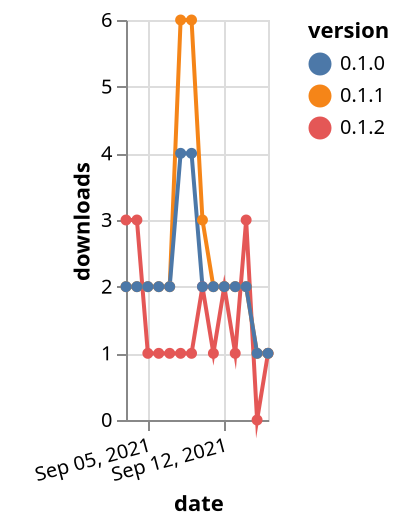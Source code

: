 {"$schema": "https://vega.github.io/schema/vega-lite/v5.json", "description": "A simple bar chart with embedded data.", "data": {"values": [{"date": "2021-09-03", "total": 599, "delta": 3, "version": "0.1.2"}, {"date": "2021-09-04", "total": 602, "delta": 3, "version": "0.1.2"}, {"date": "2021-09-05", "total": 603, "delta": 1, "version": "0.1.2"}, {"date": "2021-09-06", "total": 604, "delta": 1, "version": "0.1.2"}, {"date": "2021-09-07", "total": 605, "delta": 1, "version": "0.1.2"}, {"date": "2021-09-08", "total": 606, "delta": 1, "version": "0.1.2"}, {"date": "2021-09-09", "total": 607, "delta": 1, "version": "0.1.2"}, {"date": "2021-09-10", "total": 609, "delta": 2, "version": "0.1.2"}, {"date": "2021-09-11", "total": 610, "delta": 1, "version": "0.1.2"}, {"date": "2021-09-12", "total": 612, "delta": 2, "version": "0.1.2"}, {"date": "2021-09-13", "total": 613, "delta": 1, "version": "0.1.2"}, {"date": "2021-09-14", "total": 616, "delta": 3, "version": "0.1.2"}, {"date": "2021-09-15", "total": 616, "delta": 0, "version": "0.1.2"}, {"date": "2021-09-16", "total": 617, "delta": 1, "version": "0.1.2"}, {"date": "2021-09-03", "total": 3830, "delta": 2, "version": "0.1.1"}, {"date": "2021-09-04", "total": 3832, "delta": 2, "version": "0.1.1"}, {"date": "2021-09-05", "total": 3834, "delta": 2, "version": "0.1.1"}, {"date": "2021-09-06", "total": 3836, "delta": 2, "version": "0.1.1"}, {"date": "2021-09-07", "total": 3838, "delta": 2, "version": "0.1.1"}, {"date": "2021-09-08", "total": 3844, "delta": 6, "version": "0.1.1"}, {"date": "2021-09-09", "total": 3850, "delta": 6, "version": "0.1.1"}, {"date": "2021-09-10", "total": 3853, "delta": 3, "version": "0.1.1"}, {"date": "2021-09-11", "total": 3855, "delta": 2, "version": "0.1.1"}, {"date": "2021-09-12", "total": 3857, "delta": 2, "version": "0.1.1"}, {"date": "2021-09-13", "total": 3859, "delta": 2, "version": "0.1.1"}, {"date": "2021-09-14", "total": 3861, "delta": 2, "version": "0.1.1"}, {"date": "2021-09-15", "total": 3862, "delta": 1, "version": "0.1.1"}, {"date": "2021-09-16", "total": 3863, "delta": 1, "version": "0.1.1"}, {"date": "2021-09-03", "total": 2619, "delta": 2, "version": "0.1.0"}, {"date": "2021-09-04", "total": 2621, "delta": 2, "version": "0.1.0"}, {"date": "2021-09-05", "total": 2623, "delta": 2, "version": "0.1.0"}, {"date": "2021-09-06", "total": 2625, "delta": 2, "version": "0.1.0"}, {"date": "2021-09-07", "total": 2627, "delta": 2, "version": "0.1.0"}, {"date": "2021-09-08", "total": 2631, "delta": 4, "version": "0.1.0"}, {"date": "2021-09-09", "total": 2635, "delta": 4, "version": "0.1.0"}, {"date": "2021-09-10", "total": 2637, "delta": 2, "version": "0.1.0"}, {"date": "2021-09-11", "total": 2639, "delta": 2, "version": "0.1.0"}, {"date": "2021-09-12", "total": 2641, "delta": 2, "version": "0.1.0"}, {"date": "2021-09-13", "total": 2643, "delta": 2, "version": "0.1.0"}, {"date": "2021-09-14", "total": 2645, "delta": 2, "version": "0.1.0"}, {"date": "2021-09-15", "total": 2646, "delta": 1, "version": "0.1.0"}, {"date": "2021-09-16", "total": 2647, "delta": 1, "version": "0.1.0"}]}, "width": "container", "mark": {"type": "line", "point": {"filled": true}}, "encoding": {"x": {"field": "date", "type": "temporal", "timeUnit": "yearmonthdate", "title": "date", "axis": {"labelAngle": -15}}, "y": {"field": "delta", "type": "quantitative", "title": "downloads"}, "color": {"field": "version", "type": "nominal"}, "tooltip": {"field": "delta"}}}